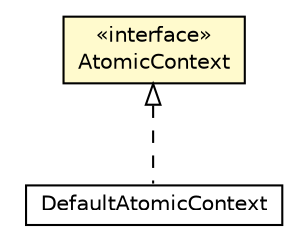 #!/usr/local/bin/dot
#
# Class diagram 
# Generated by UMLGraph version 5.1 (http://www.umlgraph.org/)
#

digraph G {
	edge [fontname="Helvetica",fontsize=10,labelfontname="Helvetica",labelfontsize=10];
	node [fontname="Helvetica",fontsize=10,shape=plaintext];
	nodesep=0.25;
	ranksep=0.5;
	// pt.ist.fenixframework.atomic.DefaultAtomicContext
	c9621 [label=<<table title="pt.ist.fenixframework.atomic.DefaultAtomicContext" border="0" cellborder="1" cellspacing="0" cellpadding="2" port="p" href="./DefaultAtomicContext.html">
		<tr><td><table border="0" cellspacing="0" cellpadding="1">
<tr><td align="center" balign="center"> DefaultAtomicContext </td></tr>
		</table></td></tr>
		</table>>, fontname="Helvetica", fontcolor="black", fontsize=10.0];
	// pt.ist.fenixframework.atomic.AtomicContext
	c9623 [label=<<table title="pt.ist.fenixframework.atomic.AtomicContext" border="0" cellborder="1" cellspacing="0" cellpadding="2" port="p" bgcolor="lemonChiffon" href="./AtomicContext.html">
		<tr><td><table border="0" cellspacing="0" cellpadding="1">
<tr><td align="center" balign="center"> &#171;interface&#187; </td></tr>
<tr><td align="center" balign="center"> AtomicContext </td></tr>
		</table></td></tr>
		</table>>, fontname="Helvetica", fontcolor="black", fontsize=10.0];
	//pt.ist.fenixframework.atomic.DefaultAtomicContext implements pt.ist.fenixframework.atomic.AtomicContext
	c9623:p -> c9621:p [dir=back,arrowtail=empty,style=dashed];
}

